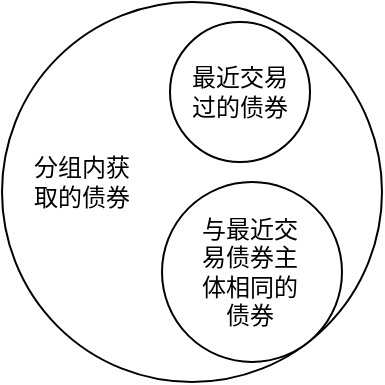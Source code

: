 <mxfile version="21.6.3" type="github">
  <diagram name="Page-1" id="cuxniRh0S-XcieH1EGRX">
    <mxGraphModel dx="972" dy="511" grid="1" gridSize="10" guides="1" tooltips="1" connect="1" arrows="1" fold="1" page="1" pageScale="1" pageWidth="827" pageHeight="1169" math="0" shadow="0">
      <root>
        <mxCell id="0" />
        <mxCell id="1" parent="0" />
        <mxCell id="pzeU2sRxU3IxJTgZdXs2-1" value="" style="ellipse;whiteSpace=wrap;html=1;aspect=fixed;" vertex="1" parent="1">
          <mxGeometry x="260" y="70" width="190" height="190" as="geometry" />
        </mxCell>
        <mxCell id="pzeU2sRxU3IxJTgZdXs2-2" value="分组内获取的债券" style="text;html=1;strokeColor=none;fillColor=none;align=center;verticalAlign=middle;whiteSpace=wrap;rounded=0;" vertex="1" parent="1">
          <mxGeometry x="270" y="145" width="60" height="30" as="geometry" />
        </mxCell>
        <mxCell id="pzeU2sRxU3IxJTgZdXs2-7" value="" style="group" vertex="1" connectable="0" parent="1">
          <mxGeometry x="344" y="80" width="70" height="70" as="geometry" />
        </mxCell>
        <mxCell id="pzeU2sRxU3IxJTgZdXs2-3" value="" style="ellipse;whiteSpace=wrap;html=1;aspect=fixed;" vertex="1" parent="pzeU2sRxU3IxJTgZdXs2-7">
          <mxGeometry width="70" height="70" as="geometry" />
        </mxCell>
        <mxCell id="pzeU2sRxU3IxJTgZdXs2-4" value="最近交易过的债券" style="text;html=1;strokeColor=none;fillColor=none;align=center;verticalAlign=middle;whiteSpace=wrap;rounded=0;" vertex="1" parent="pzeU2sRxU3IxJTgZdXs2-7">
          <mxGeometry x="5" y="20" width="60" height="30" as="geometry" />
        </mxCell>
        <mxCell id="pzeU2sRxU3IxJTgZdXs2-8" value="" style="group" vertex="1" connectable="0" parent="1">
          <mxGeometry x="340" y="160" width="90" height="90" as="geometry" />
        </mxCell>
        <mxCell id="pzeU2sRxU3IxJTgZdXs2-5" value="" style="ellipse;whiteSpace=wrap;html=1;aspect=fixed;" vertex="1" parent="pzeU2sRxU3IxJTgZdXs2-8">
          <mxGeometry width="90" height="90" as="geometry" />
        </mxCell>
        <mxCell id="pzeU2sRxU3IxJTgZdXs2-6" value="与最近交易债券主体相同的债券" style="text;html=1;strokeColor=none;fillColor=none;align=center;verticalAlign=middle;whiteSpace=wrap;rounded=0;" vertex="1" parent="pzeU2sRxU3IxJTgZdXs2-8">
          <mxGeometry x="14" y="30" width="60" height="30" as="geometry" />
        </mxCell>
      </root>
    </mxGraphModel>
  </diagram>
</mxfile>
